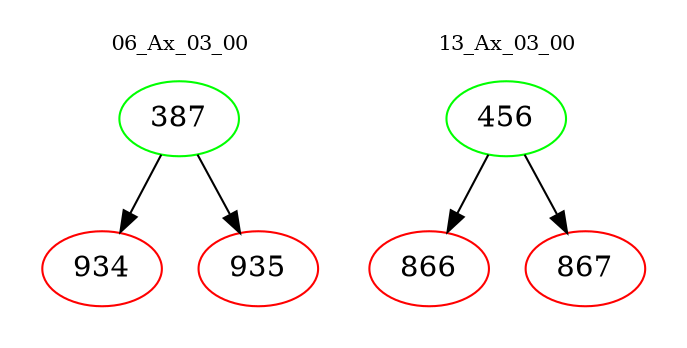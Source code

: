 digraph{
subgraph cluster_0 {
color = white
label = "06_Ax_03_00";
fontsize=10;
T0_387 [label="387", color="green"]
T0_387 -> T0_934 [color="black"]
T0_934 [label="934", color="red"]
T0_387 -> T0_935 [color="black"]
T0_935 [label="935", color="red"]
}
subgraph cluster_1 {
color = white
label = "13_Ax_03_00";
fontsize=10;
T1_456 [label="456", color="green"]
T1_456 -> T1_866 [color="black"]
T1_866 [label="866", color="red"]
T1_456 -> T1_867 [color="black"]
T1_867 [label="867", color="red"]
}
}
